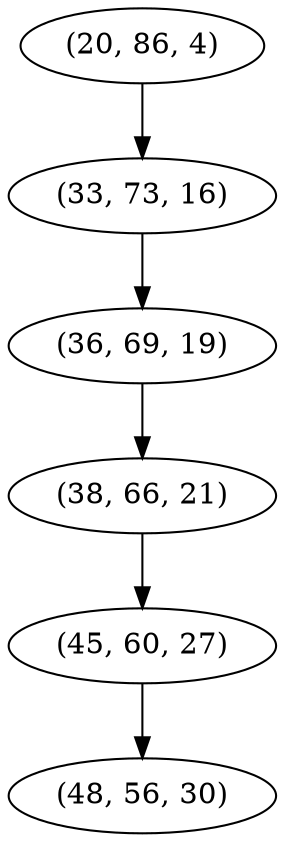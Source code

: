 digraph tree {
    "(20, 86, 4)";
    "(33, 73, 16)";
    "(36, 69, 19)";
    "(38, 66, 21)";
    "(45, 60, 27)";
    "(48, 56, 30)";
    "(20, 86, 4)" -> "(33, 73, 16)";
    "(33, 73, 16)" -> "(36, 69, 19)";
    "(36, 69, 19)" -> "(38, 66, 21)";
    "(38, 66, 21)" -> "(45, 60, 27)";
    "(45, 60, 27)" -> "(48, 56, 30)";
}
